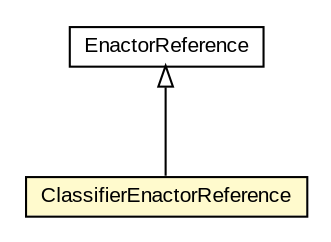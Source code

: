 #!/usr/local/bin/dot
#
# Class diagram 
# Generated by UMLGraph version 5.3 (http://www.umlgraph.org/)
#

digraph G {
	edge [fontname="arial",fontsize=10,labelfontname="arial",labelfontsize=10];
	node [fontname="arial",fontsize=10,shape=plaintext];
	nodesep=0.25;
	ranksep=0.5;
	// context.arch.enactor.EnactorReference
	c76103 [label=<<table title="context.arch.enactor.EnactorReference" border="0" cellborder="1" cellspacing="0" cellpadding="2" port="p" href="./EnactorReference.html">
		<tr><td><table border="0" cellspacing="0" cellpadding="1">
<tr><td align="center" balign="center"> EnactorReference </td></tr>
		</table></td></tr>
		</table>>, fontname="arial", fontcolor="black", fontsize=10.0];
	// context.arch.enactor.ClassifierEnactorReference
	c76110 [label=<<table title="context.arch.enactor.ClassifierEnactorReference" border="0" cellborder="1" cellspacing="0" cellpadding="2" port="p" bgcolor="lemonChiffon" href="./ClassifierEnactorReference.html">
		<tr><td><table border="0" cellspacing="0" cellpadding="1">
<tr><td align="center" balign="center"> ClassifierEnactorReference </td></tr>
		</table></td></tr>
		</table>>, fontname="arial", fontcolor="black", fontsize=10.0];
	//context.arch.enactor.ClassifierEnactorReference extends context.arch.enactor.EnactorReference
	c76103:p -> c76110:p [dir=back,arrowtail=empty];
}

